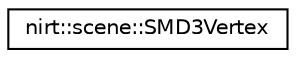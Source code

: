 digraph "Graphical Class Hierarchy"
{
 // LATEX_PDF_SIZE
  edge [fontname="Helvetica",fontsize="10",labelfontname="Helvetica",labelfontsize="10"];
  node [fontname="Helvetica",fontsize="10",shape=record];
  rankdir="LR";
  Node0 [label="nirt::scene::SMD3Vertex",height=0.2,width=0.4,color="black", fillcolor="white", style="filled",URL="$structnirt_1_1scene_1_1SMD3Vertex.html",tooltip="Compressed Vertex Data."];
}
